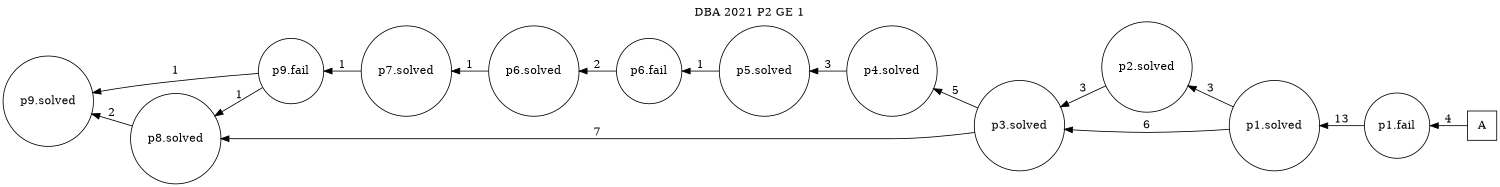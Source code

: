 digraph DBA_2021_P2_GE_1 {
labelloc="tl"
label= " DBA 2021 P2 GE 1 "
rankdir="RL";
graph [ size=" 10 , 10 !"]

"A" [shape="square" label="A"]
"p1.fail" [shape="circle" label="p1.fail"]
"p1.solved" [shape="circle" label="p1.solved"]
"p2.solved" [shape="circle" label="p2.solved"]
"p3.solved" [shape="circle" label="p3.solved"]
"p4.solved" [shape="circle" label="p4.solved"]
"p5.solved" [shape="circle" label="p5.solved"]
"p8.solved" [shape="circle" label="p8.solved"]
"p9.solved" [shape="circle" label="p9.solved"]
"p6.fail" [shape="circle" label="p6.fail"]
"p6.solved" [shape="circle" label="p6.solved"]
"p7.solved" [shape="circle" label="p7.solved"]
"p9.fail" [shape="circle" label="p9.fail"]
"A" -> "p1.fail" [ label=4]
"p1.fail" -> "p1.solved" [ label=13]
"p1.solved" -> "p2.solved" [ label=3]
"p1.solved" -> "p3.solved" [ label=6]
"p2.solved" -> "p3.solved" [ label=3]
"p3.solved" -> "p4.solved" [ label=5]
"p3.solved" -> "p8.solved" [ label=7]
"p4.solved" -> "p5.solved" [ label=3]
"p5.solved" -> "p6.fail" [ label=1]
"p8.solved" -> "p9.solved" [ label=2]
"p6.fail" -> "p6.solved" [ label=2]
"p6.solved" -> "p7.solved" [ label=1]
"p7.solved" -> "p9.fail" [ label=1]
"p9.fail" -> "p8.solved" [ label=1]
"p9.fail" -> "p9.solved" [ label=1]
}
